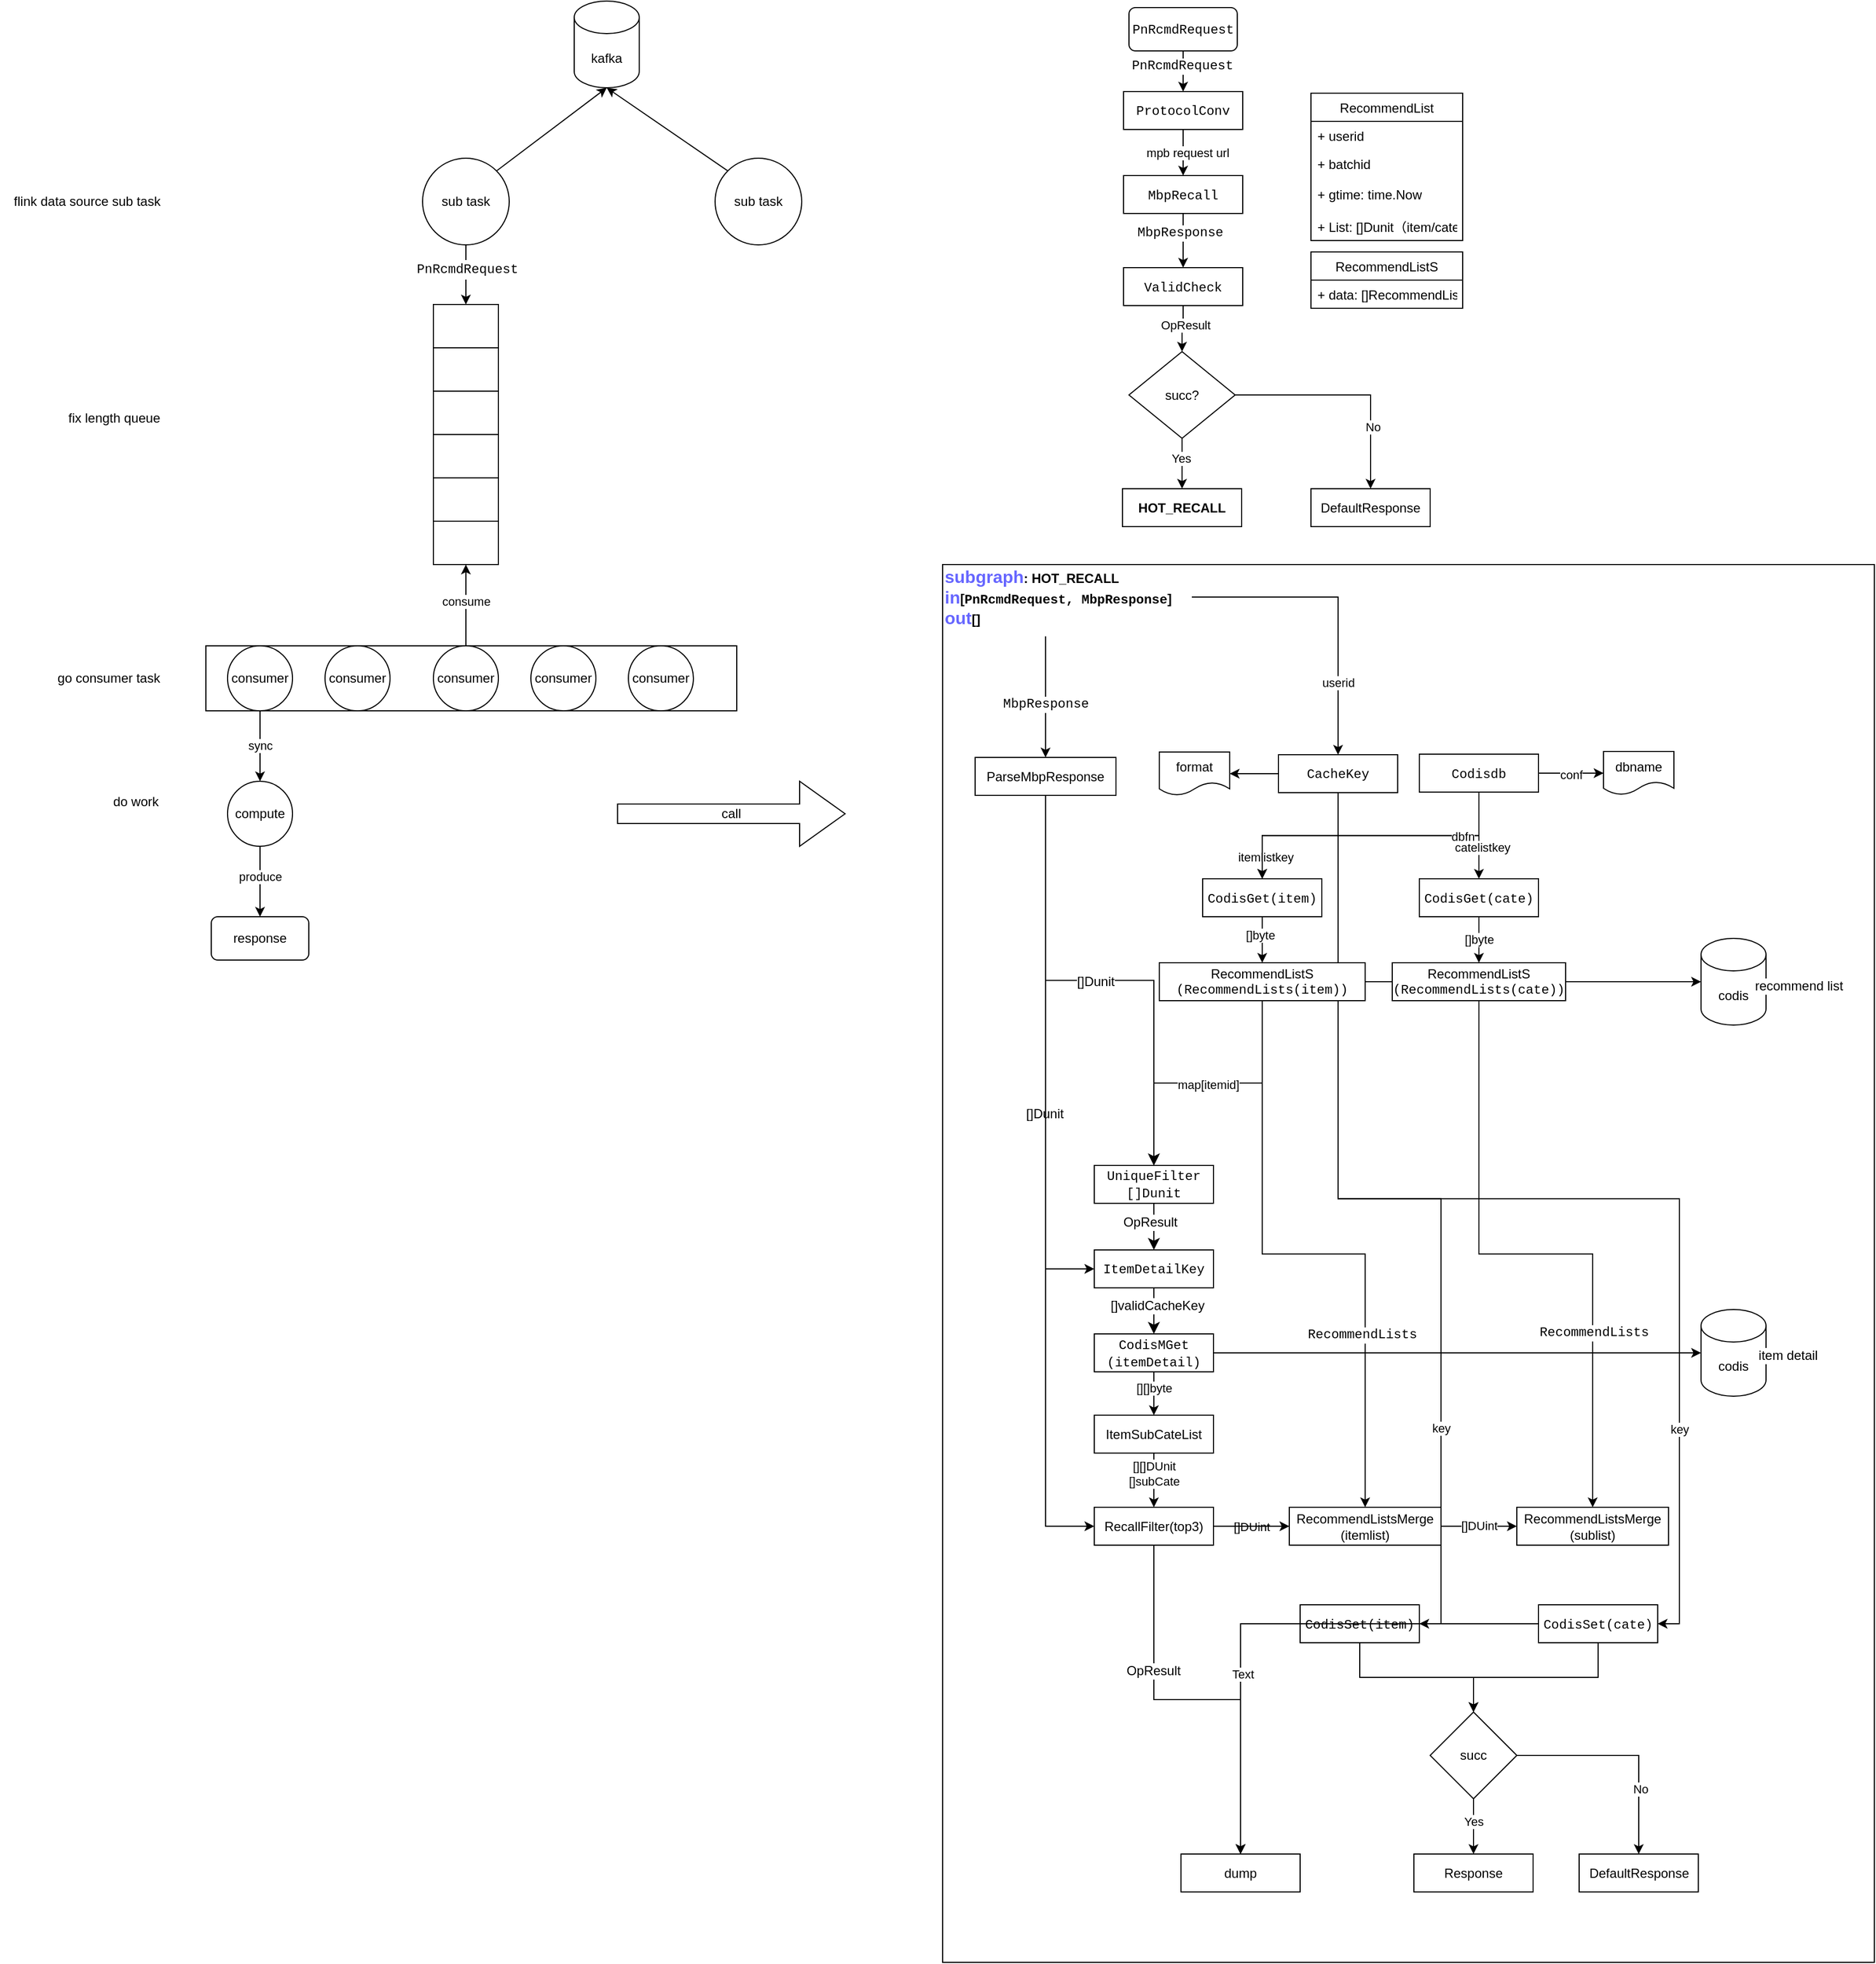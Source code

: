<mxfile version="20.2.7" type="github">
  <diagram id="uMWNtPz83nksv4eATlQm" name="第 1 页">
    <mxGraphModel dx="1234" dy="825" grid="1" gridSize="10" guides="1" tooltips="1" connect="1" arrows="1" fold="1" page="1" pageScale="1" pageWidth="3300" pageHeight="4681" math="0" shadow="0">
      <root>
        <mxCell id="0" />
        <mxCell id="1" parent="0" />
        <mxCell id="FV6NNWEBZr1uqeipVd97-103" value="" style="rounded=0;whiteSpace=wrap;html=1;labelBackgroundColor=#FFFFFF;fontColor=#000000;strokeWidth=1;" parent="1" vertex="1">
          <mxGeometry x="870" y="580" width="860" height="1290" as="geometry" />
        </mxCell>
        <mxCell id="FV6NNWEBZr1uqeipVd97-28" value="" style="rounded=0;whiteSpace=wrap;html=1;labelBackgroundColor=#FFFFFF;fontColor=#000000;" parent="1" vertex="1">
          <mxGeometry x="190" y="655" width="490" height="60" as="geometry" />
        </mxCell>
        <mxCell id="FV6NNWEBZr1uqeipVd97-5" value="flink data source sub task" style="text;html=1;resizable=0;autosize=1;align=center;verticalAlign=middle;points=[];fillColor=none;strokeColor=none;rounded=0;" parent="1" vertex="1">
          <mxGeometry y="230" width="160" height="30" as="geometry" />
        </mxCell>
        <mxCell id="FV6NNWEBZr1uqeipVd97-6" value="kafka" style="shape=cylinder3;whiteSpace=wrap;html=1;boundedLbl=1;backgroundOutline=1;size=15;" parent="1" vertex="1">
          <mxGeometry x="530" y="60" width="60" height="80" as="geometry" />
        </mxCell>
        <mxCell id="FV6NNWEBZr1uqeipVd97-9" style="rounded=0;orthogonalLoop=1;jettySize=auto;html=1;exitX=1;exitY=0;exitDx=0;exitDy=0;entryX=0.5;entryY=1;entryDx=0;entryDy=0;entryPerimeter=0;" parent="1" source="FV6NNWEBZr1uqeipVd97-7" target="FV6NNWEBZr1uqeipVd97-6" edge="1">
          <mxGeometry relative="1" as="geometry" />
        </mxCell>
        <mxCell id="FV6NNWEBZr1uqeipVd97-25" style="edgeStyle=none;rounded=0;orthogonalLoop=1;jettySize=auto;html=1;exitX=0.5;exitY=1;exitDx=0;exitDy=0;" parent="1" source="FV6NNWEBZr1uqeipVd97-7" target="FV6NNWEBZr1uqeipVd97-13" edge="1">
          <mxGeometry relative="1" as="geometry" />
        </mxCell>
        <mxCell id="FV6NNWEBZr1uqeipVd97-26" value="&lt;div style=&quot;font-family: Menlo, Monaco, &amp;quot;Courier New&amp;quot;, monospace; font-size: 12px; line-height: 18px;&quot;&gt;&lt;span style=&quot;background-color: rgb(255, 255, 255);&quot;&gt;PnRcmdRequest&lt;/span&gt;&lt;/div&gt;" style="edgeLabel;html=1;align=center;verticalAlign=middle;resizable=0;points=[];" parent="FV6NNWEBZr1uqeipVd97-25" vertex="1" connectable="0">
          <mxGeometry x="-0.2" y="1" relative="1" as="geometry">
            <mxPoint as="offset" />
          </mxGeometry>
        </mxCell>
        <mxCell id="FV6NNWEBZr1uqeipVd97-7" value="sub task" style="ellipse;whiteSpace=wrap;html=1;aspect=fixed;" parent="1" vertex="1">
          <mxGeometry x="390" y="205" width="80" height="80" as="geometry" />
        </mxCell>
        <mxCell id="FV6NNWEBZr1uqeipVd97-10" style="rounded=0;orthogonalLoop=1;jettySize=auto;html=1;exitX=0;exitY=0;exitDx=0;exitDy=0;" parent="1" source="FV6NNWEBZr1uqeipVd97-8" edge="1">
          <mxGeometry relative="1" as="geometry">
            <mxPoint x="560" y="140" as="targetPoint" />
          </mxGeometry>
        </mxCell>
        <mxCell id="FV6NNWEBZr1uqeipVd97-8" value="sub task" style="ellipse;whiteSpace=wrap;html=1;aspect=fixed;" parent="1" vertex="1">
          <mxGeometry x="660" y="205" width="80" height="80" as="geometry" />
        </mxCell>
        <mxCell id="FV6NNWEBZr1uqeipVd97-12" value="" style="shape=table;startSize=0;container=1;collapsible=0;childLayout=tableLayout;" parent="1" vertex="1">
          <mxGeometry x="400" y="340" width="60" height="240" as="geometry" />
        </mxCell>
        <mxCell id="FV6NNWEBZr1uqeipVd97-13" value="" style="shape=tableRow;horizontal=0;startSize=0;swimlaneHead=0;swimlaneBody=0;top=0;left=0;bottom=0;right=0;collapsible=0;dropTarget=0;fillColor=none;points=[[0,0.5],[1,0.5]];portConstraint=eastwest;" parent="FV6NNWEBZr1uqeipVd97-12" vertex="1">
          <mxGeometry width="60" height="40" as="geometry" />
        </mxCell>
        <mxCell id="FV6NNWEBZr1uqeipVd97-14" value="" style="shape=partialRectangle;html=1;whiteSpace=wrap;connectable=0;overflow=hidden;fillColor=none;top=0;left=0;bottom=0;right=0;pointerEvents=1;" parent="FV6NNWEBZr1uqeipVd97-13" vertex="1">
          <mxGeometry width="60" height="40" as="geometry">
            <mxRectangle width="60" height="40" as="alternateBounds" />
          </mxGeometry>
        </mxCell>
        <mxCell id="FV6NNWEBZr1uqeipVd97-15" value="" style="shape=tableRow;horizontal=0;startSize=0;swimlaneHead=0;swimlaneBody=0;top=0;left=0;bottom=0;right=0;collapsible=0;dropTarget=0;fillColor=none;points=[[0,0.5],[1,0.5]];portConstraint=eastwest;" parent="FV6NNWEBZr1uqeipVd97-12" vertex="1">
          <mxGeometry y="40" width="60" height="40" as="geometry" />
        </mxCell>
        <mxCell id="FV6NNWEBZr1uqeipVd97-16" value="" style="shape=partialRectangle;html=1;whiteSpace=wrap;connectable=0;overflow=hidden;fillColor=none;top=0;left=0;bottom=0;right=0;pointerEvents=1;" parent="FV6NNWEBZr1uqeipVd97-15" vertex="1">
          <mxGeometry width="60" height="40" as="geometry">
            <mxRectangle width="60" height="40" as="alternateBounds" />
          </mxGeometry>
        </mxCell>
        <mxCell id="FV6NNWEBZr1uqeipVd97-17" value="" style="shape=tableRow;horizontal=0;startSize=0;swimlaneHead=0;swimlaneBody=0;top=0;left=0;bottom=0;right=0;collapsible=0;dropTarget=0;fillColor=none;points=[[0,0.5],[1,0.5]];portConstraint=eastwest;" parent="FV6NNWEBZr1uqeipVd97-12" vertex="1">
          <mxGeometry y="80" width="60" height="40" as="geometry" />
        </mxCell>
        <mxCell id="FV6NNWEBZr1uqeipVd97-18" value="" style="shape=partialRectangle;html=1;whiteSpace=wrap;connectable=0;overflow=hidden;fillColor=none;top=0;left=0;bottom=0;right=0;pointerEvents=1;" parent="FV6NNWEBZr1uqeipVd97-17" vertex="1">
          <mxGeometry width="60" height="40" as="geometry">
            <mxRectangle width="60" height="40" as="alternateBounds" />
          </mxGeometry>
        </mxCell>
        <mxCell id="FV6NNWEBZr1uqeipVd97-19" value="" style="shape=tableRow;horizontal=0;startSize=0;swimlaneHead=0;swimlaneBody=0;top=0;left=0;bottom=0;right=0;collapsible=0;dropTarget=0;fillColor=none;points=[[0,0.5],[1,0.5]];portConstraint=eastwest;" parent="FV6NNWEBZr1uqeipVd97-12" vertex="1">
          <mxGeometry y="120" width="60" height="40" as="geometry" />
        </mxCell>
        <mxCell id="FV6NNWEBZr1uqeipVd97-20" value="" style="shape=partialRectangle;html=1;whiteSpace=wrap;connectable=0;overflow=hidden;fillColor=none;top=0;left=0;bottom=0;right=0;pointerEvents=1;" parent="FV6NNWEBZr1uqeipVd97-19" vertex="1">
          <mxGeometry width="60" height="40" as="geometry">
            <mxRectangle width="60" height="40" as="alternateBounds" />
          </mxGeometry>
        </mxCell>
        <mxCell id="FV6NNWEBZr1uqeipVd97-21" value="" style="shape=tableRow;horizontal=0;startSize=0;swimlaneHead=0;swimlaneBody=0;top=0;left=0;bottom=0;right=0;collapsible=0;dropTarget=0;fillColor=none;points=[[0,0.5],[1,0.5]];portConstraint=eastwest;" parent="FV6NNWEBZr1uqeipVd97-12" vertex="1">
          <mxGeometry y="160" width="60" height="40" as="geometry" />
        </mxCell>
        <mxCell id="FV6NNWEBZr1uqeipVd97-22" value="" style="shape=partialRectangle;html=1;whiteSpace=wrap;connectable=0;overflow=hidden;fillColor=none;top=0;left=0;bottom=0;right=0;pointerEvents=1;" parent="FV6NNWEBZr1uqeipVd97-21" vertex="1">
          <mxGeometry width="60" height="40" as="geometry">
            <mxRectangle width="60" height="40" as="alternateBounds" />
          </mxGeometry>
        </mxCell>
        <mxCell id="FV6NNWEBZr1uqeipVd97-23" value="" style="shape=tableRow;horizontal=0;startSize=0;swimlaneHead=0;swimlaneBody=0;top=0;left=0;bottom=0;right=0;collapsible=0;dropTarget=0;fillColor=none;points=[[0,0.5],[1,0.5]];portConstraint=eastwest;" parent="FV6NNWEBZr1uqeipVd97-12" vertex="1">
          <mxGeometry y="200" width="60" height="40" as="geometry" />
        </mxCell>
        <mxCell id="FV6NNWEBZr1uqeipVd97-24" value="" style="shape=partialRectangle;html=1;whiteSpace=wrap;connectable=0;overflow=hidden;fillColor=none;top=0;left=0;bottom=0;right=0;pointerEvents=1;" parent="FV6NNWEBZr1uqeipVd97-23" vertex="1">
          <mxGeometry width="60" height="40" as="geometry">
            <mxRectangle width="60" height="40" as="alternateBounds" />
          </mxGeometry>
        </mxCell>
        <mxCell id="FV6NNWEBZr1uqeipVd97-27" value="fix length queue" style="text;html=1;resizable=0;autosize=1;align=center;verticalAlign=middle;points=[];fillColor=none;strokeColor=none;rounded=0;labelBackgroundColor=#FFFFFF;fontColor=#000000;" parent="1" vertex="1">
          <mxGeometry x="50" y="430" width="110" height="30" as="geometry" />
        </mxCell>
        <mxCell id="FV6NNWEBZr1uqeipVd97-43" style="edgeStyle=none;rounded=0;orthogonalLoop=1;jettySize=auto;html=1;exitX=0.5;exitY=1;exitDx=0;exitDy=0;fontColor=#000000;" parent="1" source="FV6NNWEBZr1uqeipVd97-29" target="FV6NNWEBZr1uqeipVd97-38" edge="1">
          <mxGeometry relative="1" as="geometry" />
        </mxCell>
        <mxCell id="HfTudMPBlxc7HikUSnBv-1" value="sync" style="edgeLabel;html=1;align=center;verticalAlign=middle;resizable=0;points=[];" vertex="1" connectable="0" parent="FV6NNWEBZr1uqeipVd97-43">
          <mxGeometry x="-0.015" relative="1" as="geometry">
            <mxPoint as="offset" />
          </mxGeometry>
        </mxCell>
        <mxCell id="FV6NNWEBZr1uqeipVd97-29" value="consumer" style="ellipse;whiteSpace=wrap;html=1;aspect=fixed;labelBackgroundColor=#FFFFFF;fontColor=#000000;" parent="1" vertex="1">
          <mxGeometry x="210" y="655" width="60" height="60" as="geometry" />
        </mxCell>
        <mxCell id="FV6NNWEBZr1uqeipVd97-30" value="consumer" style="ellipse;whiteSpace=wrap;html=1;aspect=fixed;labelBackgroundColor=#FFFFFF;fontColor=#000000;" parent="1" vertex="1">
          <mxGeometry x="300" y="655" width="60" height="60" as="geometry" />
        </mxCell>
        <mxCell id="FV6NNWEBZr1uqeipVd97-34" style="edgeStyle=none;rounded=0;orthogonalLoop=1;jettySize=auto;html=1;exitX=0.5;exitY=0;exitDx=0;exitDy=0;fontColor=#000000;" parent="1" source="FV6NNWEBZr1uqeipVd97-31" target="FV6NNWEBZr1uqeipVd97-23" edge="1">
          <mxGeometry relative="1" as="geometry" />
        </mxCell>
        <mxCell id="FV6NNWEBZr1uqeipVd97-35" value="consume" style="edgeLabel;html=1;align=center;verticalAlign=middle;resizable=0;points=[];fontColor=#000000;" parent="FV6NNWEBZr1uqeipVd97-34" vertex="1" connectable="0">
          <mxGeometry x="0.093" relative="1" as="geometry">
            <mxPoint as="offset" />
          </mxGeometry>
        </mxCell>
        <mxCell id="FV6NNWEBZr1uqeipVd97-31" value="consumer" style="ellipse;whiteSpace=wrap;html=1;aspect=fixed;labelBackgroundColor=#FFFFFF;fontColor=#000000;" parent="1" vertex="1">
          <mxGeometry x="400" y="655" width="60" height="60" as="geometry" />
        </mxCell>
        <mxCell id="FV6NNWEBZr1uqeipVd97-32" value="consumer" style="ellipse;whiteSpace=wrap;html=1;aspect=fixed;labelBackgroundColor=#FFFFFF;fontColor=#000000;" parent="1" vertex="1">
          <mxGeometry x="490" y="655" width="60" height="60" as="geometry" />
        </mxCell>
        <mxCell id="FV6NNWEBZr1uqeipVd97-33" value="consumer" style="ellipse;whiteSpace=wrap;html=1;aspect=fixed;labelBackgroundColor=#FFFFFF;fontColor=#000000;" parent="1" vertex="1">
          <mxGeometry x="580" y="655" width="60" height="60" as="geometry" />
        </mxCell>
        <mxCell id="FV6NNWEBZr1uqeipVd97-36" value="go consumer task" style="text;html=1;resizable=0;autosize=1;align=center;verticalAlign=middle;points=[];fillColor=none;strokeColor=none;rounded=0;labelBackgroundColor=#FFFFFF;fontColor=#000000;" parent="1" vertex="1">
          <mxGeometry x="40" y="670" width="120" height="30" as="geometry" />
        </mxCell>
        <mxCell id="HfTudMPBlxc7HikUSnBv-65" style="edgeStyle=orthogonalEdgeStyle;rounded=0;orthogonalLoop=1;jettySize=auto;html=1;exitX=0.5;exitY=1;exitDx=0;exitDy=0;entryX=0.5;entryY=0;entryDx=0;entryDy=0;" edge="1" parent="1" source="FV6NNWEBZr1uqeipVd97-38" target="HfTudMPBlxc7HikUSnBv-64">
          <mxGeometry relative="1" as="geometry" />
        </mxCell>
        <mxCell id="HfTudMPBlxc7HikUSnBv-66" value="produce" style="edgeLabel;html=1;align=center;verticalAlign=middle;resizable=0;points=[];" vertex="1" connectable="0" parent="HfTudMPBlxc7HikUSnBv-65">
          <mxGeometry x="-0.154" relative="1" as="geometry">
            <mxPoint as="offset" />
          </mxGeometry>
        </mxCell>
        <mxCell id="FV6NNWEBZr1uqeipVd97-38" value="compute" style="ellipse;whiteSpace=wrap;html=1;aspect=fixed;labelBackgroundColor=#FFFFFF;fontColor=#000000;" parent="1" vertex="1">
          <mxGeometry x="210" y="780" width="60" height="60" as="geometry" />
        </mxCell>
        <mxCell id="FV6NNWEBZr1uqeipVd97-47" value="do work" style="text;html=1;resizable=0;autosize=1;align=center;verticalAlign=middle;points=[];fillColor=none;strokeColor=none;rounded=0;labelBackgroundColor=#FFFFFF;fontColor=#000000;" parent="1" vertex="1">
          <mxGeometry x="90" y="784" width="70" height="30" as="geometry" />
        </mxCell>
        <mxCell id="FV6NNWEBZr1uqeipVd97-90" style="edgeStyle=orthogonalEdgeStyle;rounded=0;orthogonalLoop=1;jettySize=auto;html=1;exitX=0.5;exitY=1;exitDx=0;exitDy=0;entryX=0.5;entryY=0;entryDx=0;entryDy=0;fontColor=#000000;" parent="1" source="FV6NNWEBZr1uqeipVd97-48" target="FV6NNWEBZr1uqeipVd97-50" edge="1">
          <mxGeometry relative="1" as="geometry" />
        </mxCell>
        <mxCell id="FV6NNWEBZr1uqeipVd97-91" value="&lt;span style=&quot;font-family: Menlo, Monaco, &amp;quot;Courier New&amp;quot;, monospace; font-size: 12px;&quot;&gt;PnRcmdRequest&lt;/span&gt;" style="edgeLabel;html=1;align=center;verticalAlign=middle;resizable=0;points=[];fontColor=#000000;" parent="FV6NNWEBZr1uqeipVd97-90" vertex="1" connectable="0">
          <mxGeometry x="-0.253" y="-1" relative="1" as="geometry">
            <mxPoint as="offset" />
          </mxGeometry>
        </mxCell>
        <mxCell id="FV6NNWEBZr1uqeipVd97-48" value="&lt;span style=&quot;font-family: Menlo, Monaco, &amp;quot;Courier New&amp;quot;, monospace;&quot;&gt;PnRcmdRequest&lt;/span&gt;" style="rounded=1;whiteSpace=wrap;html=1;labelBackgroundColor=#FFFFFF;fontColor=#000000;" parent="1" vertex="1">
          <mxGeometry x="1042" y="66" width="100" height="40" as="geometry" />
        </mxCell>
        <mxCell id="FV6NNWEBZr1uqeipVd97-92" style="edgeStyle=orthogonalEdgeStyle;rounded=0;orthogonalLoop=1;jettySize=auto;html=1;exitX=0.5;exitY=1;exitDx=0;exitDy=0;entryX=0.5;entryY=0;entryDx=0;entryDy=0;fontColor=#000000;" parent="1" source="FV6NNWEBZr1uqeipVd97-50" target="FV6NNWEBZr1uqeipVd97-51" edge="1">
          <mxGeometry relative="1" as="geometry" />
        </mxCell>
        <mxCell id="FV6NNWEBZr1uqeipVd97-93" value="mpb request url" style="edgeLabel;html=1;align=center;verticalAlign=middle;resizable=0;points=[];fontColor=#000000;" parent="FV6NNWEBZr1uqeipVd97-92" vertex="1" connectable="0">
          <mxGeometry x="-0.035" y="4" relative="1" as="geometry">
            <mxPoint y="1" as="offset" />
          </mxGeometry>
        </mxCell>
        <mxCell id="FV6NNWEBZr1uqeipVd97-50" value="&lt;div&gt;&lt;font face=&quot;Menlo, Monaco, Courier New, monospace&quot;&gt;ProtocolConv&lt;/font&gt;&lt;/div&gt;" style="rounded=0;whiteSpace=wrap;html=1;labelBackgroundColor=#FFFFFF;fontColor=#000000;" parent="1" vertex="1">
          <mxGeometry x="1037" y="143.5" width="110" height="35" as="geometry" />
        </mxCell>
        <mxCell id="FV6NNWEBZr1uqeipVd97-94" style="edgeStyle=orthogonalEdgeStyle;rounded=0;orthogonalLoop=1;jettySize=auto;html=1;exitX=0.5;exitY=1;exitDx=0;exitDy=0;fontColor=#000000;entryX=0.5;entryY=0;entryDx=0;entryDy=0;" parent="1" source="FV6NNWEBZr1uqeipVd97-51" target="FV6NNWEBZr1uqeipVd97-98" edge="1">
          <mxGeometry relative="1" as="geometry">
            <mxPoint x="1092" y="296" as="targetPoint" />
          </mxGeometry>
        </mxCell>
        <mxCell id="FV6NNWEBZr1uqeipVd97-95" value="&lt;span style=&quot;font-family: Menlo, Monaco, &amp;quot;Courier New&amp;quot;, monospace; font-size: 12px;&quot;&gt;MbpResponse&lt;/span&gt;" style="edgeLabel;html=1;align=center;verticalAlign=middle;resizable=0;points=[];fontColor=#000000;" parent="FV6NNWEBZr1uqeipVd97-94" vertex="1" connectable="0">
          <mxGeometry x="-0.3" y="-3" relative="1" as="geometry">
            <mxPoint as="offset" />
          </mxGeometry>
        </mxCell>
        <mxCell id="FV6NNWEBZr1uqeipVd97-51" value="&lt;font face=&quot;Menlo, Monaco, Courier New, monospace&quot;&gt;MbpRecall&lt;/font&gt;" style="rounded=0;whiteSpace=wrap;html=1;labelBackgroundColor=#FFFFFF;fontColor=#000000;" parent="1" vertex="1">
          <mxGeometry x="1037" y="221" width="110" height="35" as="geometry" />
        </mxCell>
        <mxCell id="FV6NNWEBZr1uqeipVd97-53" value="codis" style="shape=cylinder3;whiteSpace=wrap;html=1;boundedLbl=1;backgroundOutline=1;size=15;" parent="1" vertex="1">
          <mxGeometry x="1570" y="925" width="60" height="80" as="geometry" />
        </mxCell>
        <mxCell id="FV6NNWEBZr1uqeipVd97-130" style="edgeStyle=orthogonalEdgeStyle;rounded=0;orthogonalLoop=1;jettySize=auto;html=1;exitX=0.5;exitY=1;exitDx=0;exitDy=0;fontColor=#000000;endArrow=classic;endFill=1;" parent="1" source="FV6NNWEBZr1uqeipVd97-54" target="FV6NNWEBZr1uqeipVd97-126" edge="1">
          <mxGeometry relative="1" as="geometry" />
        </mxCell>
        <mxCell id="FV6NNWEBZr1uqeipVd97-131" value="[]byte" style="edgeLabel;html=1;align=center;verticalAlign=middle;resizable=0;points=[];fontColor=#000000;" parent="FV6NNWEBZr1uqeipVd97-130" vertex="1" connectable="0">
          <mxGeometry x="-0.035" relative="1" as="geometry">
            <mxPoint as="offset" />
          </mxGeometry>
        </mxCell>
        <mxCell id="FV6NNWEBZr1uqeipVd97-54" value="&lt;span style=&quot;font-family: Menlo, Monaco, &amp;quot;Courier New&amp;quot;, monospace;&quot;&gt;CodisGet(cate)&lt;/span&gt;" style="rounded=0;whiteSpace=wrap;html=1;labelBackgroundColor=#FFFFFF;fontColor=#000000;" parent="1" vertex="1">
          <mxGeometry x="1310" y="870" width="110" height="35" as="geometry" />
        </mxCell>
        <mxCell id="FV6NNWEBZr1uqeipVd97-118" style="edgeStyle=orthogonalEdgeStyle;rounded=0;orthogonalLoop=1;jettySize=auto;html=1;exitX=0;exitY=0.5;exitDx=0;exitDy=0;entryX=1;entryY=0.5;entryDx=0;entryDy=0;fontColor=#000000;" parent="1" source="FV6NNWEBZr1uqeipVd97-56" target="FV6NNWEBZr1uqeipVd97-114" edge="1">
          <mxGeometry relative="1" as="geometry" />
        </mxCell>
        <mxCell id="FV6NNWEBZr1uqeipVd97-119" style="edgeStyle=orthogonalEdgeStyle;rounded=0;orthogonalLoop=1;jettySize=auto;html=1;exitX=0.5;exitY=1;exitDx=0;exitDy=0;entryX=0.5;entryY=0;entryDx=0;entryDy=0;fontColor=#000000;endArrow=classic;endFill=1;" parent="1" source="FV6NNWEBZr1uqeipVd97-56" target="FV6NNWEBZr1uqeipVd97-111" edge="1">
          <mxGeometry relative="1" as="geometry" />
        </mxCell>
        <mxCell id="FV6NNWEBZr1uqeipVd97-121" value="itemlistkey" style="edgeLabel;html=1;align=center;verticalAlign=middle;resizable=0;points=[];fontColor=#000000;" parent="FV6NNWEBZr1uqeipVd97-119" vertex="1" connectable="0">
          <mxGeometry x="-0.739" relative="1" as="geometry">
            <mxPoint x="-67" y="40" as="offset" />
          </mxGeometry>
        </mxCell>
        <mxCell id="FV6NNWEBZr1uqeipVd97-123" style="edgeStyle=orthogonalEdgeStyle;rounded=0;orthogonalLoop=1;jettySize=auto;html=1;exitX=0.5;exitY=1;exitDx=0;exitDy=0;entryX=0.5;entryY=0;entryDx=0;entryDy=0;fontColor=#000000;endArrow=classic;endFill=1;" parent="1" source="FV6NNWEBZr1uqeipVd97-56" target="FV6NNWEBZr1uqeipVd97-54" edge="1">
          <mxGeometry relative="1" as="geometry" />
        </mxCell>
        <mxCell id="FV6NNWEBZr1uqeipVd97-124" value="catelistkey" style="edgeLabel;html=1;align=center;verticalAlign=middle;resizable=0;points=[];fontColor=#000000;" parent="FV6NNWEBZr1uqeipVd97-123" vertex="1" connectable="0">
          <mxGeometry x="0.692" y="3" relative="1" as="geometry">
            <mxPoint y="3" as="offset" />
          </mxGeometry>
        </mxCell>
        <mxCell id="FV6NNWEBZr1uqeipVd97-140" style="edgeStyle=orthogonalEdgeStyle;rounded=0;orthogonalLoop=1;jettySize=auto;html=1;exitX=0.5;exitY=0;exitDx=0;exitDy=0;entryX=1;entryY=0.5;entryDx=0;entryDy=0;entryPerimeter=0;fontColor=#6666FF;startArrow=classic;startFill=1;endArrow=none;endFill=0;endSize=8;" parent="1" source="FV6NNWEBZr1uqeipVd97-56" target="FV6NNWEBZr1uqeipVd97-105" edge="1">
          <mxGeometry relative="1" as="geometry" />
        </mxCell>
        <mxCell id="FV6NNWEBZr1uqeipVd97-141" value="&lt;font color=&quot;#000000&quot;&gt;userid&lt;/font&gt;" style="edgeLabel;html=1;align=center;verticalAlign=middle;resizable=0;points=[];fontColor=#6666FF;" parent="FV6NNWEBZr1uqeipVd97-140" vertex="1" connectable="0">
          <mxGeometry x="-0.519" relative="1" as="geometry">
            <mxPoint y="1" as="offset" />
          </mxGeometry>
        </mxCell>
        <mxCell id="HfTudMPBlxc7HikUSnBv-30" style="edgeStyle=orthogonalEdgeStyle;rounded=0;orthogonalLoop=1;jettySize=auto;html=1;exitX=0.5;exitY=1;exitDx=0;exitDy=0;entryX=1;entryY=0.5;entryDx=0;entryDy=0;" edge="1" parent="1" source="FV6NNWEBZr1uqeipVd97-56" target="HfTudMPBlxc7HikUSnBv-28">
          <mxGeometry relative="1" as="geometry" />
        </mxCell>
        <mxCell id="HfTudMPBlxc7HikUSnBv-34" value="key" style="edgeLabel;html=1;align=center;verticalAlign=middle;resizable=0;points=[];" vertex="1" connectable="0" parent="HfTudMPBlxc7HikUSnBv-30">
          <mxGeometry x="0.544" relative="1" as="geometry">
            <mxPoint as="offset" />
          </mxGeometry>
        </mxCell>
        <mxCell id="HfTudMPBlxc7HikUSnBv-33" style="edgeStyle=orthogonalEdgeStyle;rounded=0;orthogonalLoop=1;jettySize=auto;html=1;exitX=0.5;exitY=1;exitDx=0;exitDy=0;entryX=1;entryY=0.5;entryDx=0;entryDy=0;" edge="1" parent="1" source="FV6NNWEBZr1uqeipVd97-56" target="HfTudMPBlxc7HikUSnBv-29">
          <mxGeometry relative="1" as="geometry" />
        </mxCell>
        <mxCell id="HfTudMPBlxc7HikUSnBv-35" value="key" style="edgeLabel;html=1;align=center;verticalAlign=middle;resizable=0;points=[];" vertex="1" connectable="0" parent="HfTudMPBlxc7HikUSnBv-33">
          <mxGeometry x="0.635" relative="1" as="geometry">
            <mxPoint y="1" as="offset" />
          </mxGeometry>
        </mxCell>
        <mxCell id="FV6NNWEBZr1uqeipVd97-56" value="&lt;span style=&quot;font-family: Menlo, Monaco, &amp;quot;Courier New&amp;quot;, monospace;&quot;&gt;CacheKey&lt;/span&gt;" style="rounded=0;whiteSpace=wrap;html=1;labelBackgroundColor=#FFFFFF;fontColor=#000000;" parent="1" vertex="1">
          <mxGeometry x="1180" y="755.5" width="110" height="35" as="geometry" />
        </mxCell>
        <mxCell id="FV6NNWEBZr1uqeipVd97-59" value="RecommendList" style="swimlane;fontStyle=0;childLayout=stackLayout;horizontal=1;startSize=26;fillColor=none;horizontalStack=0;resizeParent=1;resizeParentMax=0;resizeLast=0;collapsible=1;marginBottom=0;labelBackgroundColor=#FFFFFF;fontColor=#000000;" parent="1" vertex="1">
          <mxGeometry x="1210" y="145" width="140" height="136" as="geometry" />
        </mxCell>
        <mxCell id="FV6NNWEBZr1uqeipVd97-60" value="+ userid" style="text;strokeColor=none;fillColor=none;align=left;verticalAlign=top;spacingLeft=4;spacingRight=4;overflow=hidden;rotatable=0;points=[[0,0.5],[1,0.5]];portConstraint=eastwest;labelBackgroundColor=#FFFFFF;fontColor=#000000;" parent="FV6NNWEBZr1uqeipVd97-59" vertex="1">
          <mxGeometry y="26" width="140" height="26" as="geometry" />
        </mxCell>
        <mxCell id="FV6NNWEBZr1uqeipVd97-61" value="+ batchid" style="text;strokeColor=none;fillColor=none;align=left;verticalAlign=top;spacingLeft=4;spacingRight=4;overflow=hidden;rotatable=0;points=[[0,0.5],[1,0.5]];portConstraint=eastwest;labelBackgroundColor=#FFFFFF;fontColor=#000000;" parent="FV6NNWEBZr1uqeipVd97-59" vertex="1">
          <mxGeometry y="52" width="140" height="28" as="geometry" />
        </mxCell>
        <mxCell id="FV6NNWEBZr1uqeipVd97-62" value="+ gtime: time.Now" style="text;strokeColor=none;fillColor=none;align=left;verticalAlign=top;spacingLeft=4;spacingRight=4;overflow=hidden;rotatable=0;points=[[0,0.5],[1,0.5]];portConstraint=eastwest;labelBackgroundColor=#FFFFFF;fontColor=#000000;" parent="FV6NNWEBZr1uqeipVd97-59" vertex="1">
          <mxGeometry y="80" width="140" height="30" as="geometry" />
        </mxCell>
        <mxCell id="FV6NNWEBZr1uqeipVd97-63" value="+ List: []Dunit（item/cate）" style="text;strokeColor=none;fillColor=none;align=left;verticalAlign=top;spacingLeft=4;spacingRight=4;overflow=hidden;rotatable=0;points=[[0,0.5],[1,0.5]];portConstraint=eastwest;labelBackgroundColor=#FFFFFF;fontColor=#000000;" parent="FV6NNWEBZr1uqeipVd97-59" vertex="1">
          <mxGeometry y="110" width="140" height="26" as="geometry" />
        </mxCell>
        <mxCell id="FV6NNWEBZr1uqeipVd97-64" value="RecommendListS" style="swimlane;fontStyle=0;childLayout=stackLayout;horizontal=1;startSize=26;fillColor=none;horizontalStack=0;resizeParent=1;resizeParentMax=0;resizeLast=0;collapsible=1;marginBottom=0;labelBackgroundColor=#FFFFFF;fontColor=#000000;" parent="1" vertex="1">
          <mxGeometry x="1210" y="291.5" width="140" height="52" as="geometry" />
        </mxCell>
        <mxCell id="FV6NNWEBZr1uqeipVd97-65" value="+ data: []RecommendList" style="text;strokeColor=none;fillColor=none;align=left;verticalAlign=top;spacingLeft=4;spacingRight=4;overflow=hidden;rotatable=0;points=[[0,0.5],[1,0.5]];portConstraint=eastwest;labelBackgroundColor=#FFFFFF;fontColor=#000000;" parent="FV6NNWEBZr1uqeipVd97-64" vertex="1">
          <mxGeometry y="26" width="140" height="26" as="geometry" />
        </mxCell>
        <mxCell id="FV6NNWEBZr1uqeipVd97-148" style="edgeStyle=orthogonalEdgeStyle;rounded=0;orthogonalLoop=1;jettySize=auto;html=1;exitX=0.5;exitY=1;exitDx=0;exitDy=0;entryX=0.5;entryY=0;entryDx=0;entryDy=0;fontSize=12;fontColor=#000000;startArrow=none;startFill=0;endArrow=classic;endFill=1;endSize=8;" parent="1" source="FV6NNWEBZr1uqeipVd97-73" target="FV6NNWEBZr1uqeipVd97-147" edge="1">
          <mxGeometry relative="1" as="geometry" />
        </mxCell>
        <mxCell id="FV6NNWEBZr1uqeipVd97-149" value="OpResult&amp;nbsp;" style="edgeLabel;html=1;align=center;verticalAlign=middle;resizable=0;points=[];fontSize=12;fontColor=#000000;" parent="FV6NNWEBZr1uqeipVd97-148" vertex="1" connectable="0">
          <mxGeometry x="-0.233" y="-2" relative="1" as="geometry">
            <mxPoint y="1" as="offset" />
          </mxGeometry>
        </mxCell>
        <mxCell id="FV6NNWEBZr1uqeipVd97-73" value="&lt;font face=&quot;Menlo, Monaco, Courier New, monospace&quot;&gt;UniqueFilter&lt;br&gt;[]Dunit&lt;br&gt;&lt;/font&gt;" style="rounded=0;whiteSpace=wrap;html=1;labelBackgroundColor=#FFFFFF;fontColor=#000000;" parent="1" vertex="1">
          <mxGeometry x="1010" y="1134.5" width="110" height="35" as="geometry" />
        </mxCell>
        <mxCell id="FV6NNWEBZr1uqeipVd97-138" style="edgeStyle=orthogonalEdgeStyle;rounded=0;orthogonalLoop=1;jettySize=auto;html=1;exitX=0.5;exitY=0;exitDx=0;exitDy=0;entryX=0.413;entryY=1.017;entryDx=0;entryDy=0;entryPerimeter=0;fontColor=#000000;startArrow=classic;startFill=1;endArrow=none;endFill=0;endSize=8;" parent="1" source="FV6NNWEBZr1uqeipVd97-74" target="FV6NNWEBZr1uqeipVd97-105" edge="1">
          <mxGeometry relative="1" as="geometry" />
        </mxCell>
        <mxCell id="FV6NNWEBZr1uqeipVd97-139" value="&lt;span style=&quot;font-family: Menlo, Monaco, &amp;quot;Courier New&amp;quot;, monospace; font-size: 12px;&quot;&gt;MbpResponse&lt;/span&gt;" style="edgeLabel;html=1;align=center;verticalAlign=middle;resizable=0;points=[];fontColor=#000000;" parent="FV6NNWEBZr1uqeipVd97-138" vertex="1" connectable="0">
          <mxGeometry x="-0.111" relative="1" as="geometry">
            <mxPoint as="offset" />
          </mxGeometry>
        </mxCell>
        <mxCell id="FV6NNWEBZr1uqeipVd97-142" style="edgeStyle=orthogonalEdgeStyle;rounded=0;orthogonalLoop=1;jettySize=auto;html=1;exitX=0.5;exitY=1;exitDx=0;exitDy=0;entryX=0.5;entryY=0;entryDx=0;entryDy=0;fontSize=16;fontColor=#000000;startArrow=none;startFill=0;endArrow=classic;endFill=1;endSize=8;" parent="1" source="FV6NNWEBZr1uqeipVd97-74" target="FV6NNWEBZr1uqeipVd97-73" edge="1">
          <mxGeometry relative="1" as="geometry" />
        </mxCell>
        <mxCell id="FV6NNWEBZr1uqeipVd97-143" value="&lt;font style=&quot;font-size: 12px;&quot;&gt;[]Dunit&lt;/font&gt;" style="edgeLabel;html=1;align=center;verticalAlign=middle;resizable=0;points=[];fontSize=16;fontColor=#000000;" parent="FV6NNWEBZr1uqeipVd97-142" vertex="1" connectable="0">
          <mxGeometry x="-0.019" y="-4" relative="1" as="geometry">
            <mxPoint y="-5" as="offset" />
          </mxGeometry>
        </mxCell>
        <mxCell id="HfTudMPBlxc7HikUSnBv-11" style="edgeStyle=orthogonalEdgeStyle;rounded=0;orthogonalLoop=1;jettySize=auto;html=1;exitX=0.5;exitY=1;exitDx=0;exitDy=0;entryX=0;entryY=0.5;entryDx=0;entryDy=0;" edge="1" parent="1" source="FV6NNWEBZr1uqeipVd97-74" target="FV6NNWEBZr1uqeipVd97-147">
          <mxGeometry relative="1" as="geometry" />
        </mxCell>
        <mxCell id="HfTudMPBlxc7HikUSnBv-12" value="&lt;span style=&quot;font-size: 12px;&quot;&gt;[]Dunit&lt;/span&gt;" style="edgeLabel;html=1;align=center;verticalAlign=middle;resizable=0;points=[];" vertex="1" connectable="0" parent="HfTudMPBlxc7HikUSnBv-11">
          <mxGeometry x="0.22" y="-1" relative="1" as="geometry">
            <mxPoint as="offset" />
          </mxGeometry>
        </mxCell>
        <mxCell id="HfTudMPBlxc7HikUSnBv-54" style="edgeStyle=orthogonalEdgeStyle;rounded=0;orthogonalLoop=1;jettySize=auto;html=1;exitX=0.5;exitY=1;exitDx=0;exitDy=0;entryX=0;entryY=0.5;entryDx=0;entryDy=0;" edge="1" parent="1" source="FV6NNWEBZr1uqeipVd97-74" target="HfTudMPBlxc7HikUSnBv-6">
          <mxGeometry relative="1" as="geometry" />
        </mxCell>
        <mxCell id="FV6NNWEBZr1uqeipVd97-74" value="ParseMbpResponse" style="rounded=0;whiteSpace=wrap;html=1;labelBackgroundColor=#FFFFFF;fontColor=#000000;" parent="1" vertex="1">
          <mxGeometry x="900" y="758" width="130" height="35" as="geometry" />
        </mxCell>
        <mxCell id="FV6NNWEBZr1uqeipVd97-78" value="codis" style="shape=cylinder3;whiteSpace=wrap;html=1;boundedLbl=1;backgroundOutline=1;size=15;" parent="1" vertex="1">
          <mxGeometry x="1570" y="1267.5" width="60" height="80" as="geometry" />
        </mxCell>
        <mxCell id="FV6NNWEBZr1uqeipVd97-79" value="recommend list" style="text;html=1;resizable=0;autosize=1;align=center;verticalAlign=middle;points=[];fillColor=none;strokeColor=none;rounded=0;labelBackgroundColor=#FFFFFF;fontColor=#000000;" parent="1" vertex="1">
          <mxGeometry x="1610" y="954" width="100" height="30" as="geometry" />
        </mxCell>
        <mxCell id="FV6NNWEBZr1uqeipVd97-81" value="item detail" style="text;html=1;resizable=0;autosize=1;align=center;verticalAlign=middle;points=[];fillColor=none;strokeColor=none;rounded=0;labelBackgroundColor=#FFFFFF;fontColor=#000000;" parent="1" vertex="1">
          <mxGeometry x="1610" y="1295" width="80" height="30" as="geometry" />
        </mxCell>
        <mxCell id="FV6NNWEBZr1uqeipVd97-100" style="edgeStyle=orthogonalEdgeStyle;rounded=0;orthogonalLoop=1;jettySize=auto;html=1;exitX=0.5;exitY=1;exitDx=0;exitDy=0;entryX=0.5;entryY=0;entryDx=0;entryDy=0;entryPerimeter=0;fontColor=#000000;" parent="1" source="FV6NNWEBZr1uqeipVd97-98" target="FV6NNWEBZr1uqeipVd97-99" edge="1">
          <mxGeometry relative="1" as="geometry" />
        </mxCell>
        <mxCell id="FV6NNWEBZr1uqeipVd97-101" value="OpResult" style="edgeLabel;html=1;align=center;verticalAlign=middle;resizable=0;points=[];fontColor=#000000;" parent="FV6NNWEBZr1uqeipVd97-100" vertex="1" connectable="0">
          <mxGeometry x="-0.229" y="2" relative="1" as="geometry">
            <mxPoint y="1" as="offset" />
          </mxGeometry>
        </mxCell>
        <mxCell id="FV6NNWEBZr1uqeipVd97-98" value="&lt;font face=&quot;Menlo, Monaco, Courier New, monospace&quot;&gt;ValidCheck&lt;/font&gt;" style="rounded=0;whiteSpace=wrap;html=1;labelBackgroundColor=#FFFFFF;fontColor=#000000;" parent="1" vertex="1">
          <mxGeometry x="1037" y="306" width="110" height="35" as="geometry" />
        </mxCell>
        <mxCell id="HfTudMPBlxc7HikUSnBv-58" style="edgeStyle=orthogonalEdgeStyle;rounded=0;orthogonalLoop=1;jettySize=auto;html=1;exitX=0.5;exitY=1;exitDx=0;exitDy=0;exitPerimeter=0;" edge="1" parent="1" source="FV6NNWEBZr1uqeipVd97-99" target="HfTudMPBlxc7HikUSnBv-57">
          <mxGeometry relative="1" as="geometry" />
        </mxCell>
        <mxCell id="HfTudMPBlxc7HikUSnBv-59" value="Yes" style="edgeLabel;html=1;align=center;verticalAlign=middle;resizable=0;points=[];" vertex="1" connectable="0" parent="HfTudMPBlxc7HikUSnBv-58">
          <mxGeometry x="-0.226" y="-4" relative="1" as="geometry">
            <mxPoint x="3" as="offset" />
          </mxGeometry>
        </mxCell>
        <mxCell id="HfTudMPBlxc7HikUSnBv-61" style="edgeStyle=orthogonalEdgeStyle;rounded=0;orthogonalLoop=1;jettySize=auto;html=1;exitX=1;exitY=0.5;exitDx=0;exitDy=0;exitPerimeter=0;entryX=0.5;entryY=0;entryDx=0;entryDy=0;" edge="1" parent="1" source="FV6NNWEBZr1uqeipVd97-99" target="HfTudMPBlxc7HikUSnBv-60">
          <mxGeometry relative="1" as="geometry" />
        </mxCell>
        <mxCell id="HfTudMPBlxc7HikUSnBv-62" value="No" style="edgeLabel;html=1;align=center;verticalAlign=middle;resizable=0;points=[];" vertex="1" connectable="0" parent="HfTudMPBlxc7HikUSnBv-61">
          <mxGeometry x="0.456" y="2" relative="1" as="geometry">
            <mxPoint as="offset" />
          </mxGeometry>
        </mxCell>
        <mxCell id="FV6NNWEBZr1uqeipVd97-99" value="succ?" style="strokeWidth=1;html=1;shape=mxgraph.flowchart.decision;whiteSpace=wrap;labelBackgroundColor=#FFFFFF;fontColor=#000000;" parent="1" vertex="1">
          <mxGeometry x="1042" y="383.5" width="98" height="80" as="geometry" />
        </mxCell>
        <mxCell id="FV6NNWEBZr1uqeipVd97-105" value="&lt;b&gt;&lt;font style=&quot;font-size: 16px;&quot; color=&quot;#6666ff&quot;&gt;subgraph&lt;/font&gt;: HOT_RECALL&lt;br&gt;&lt;font style=&quot;font-size: 16px;&quot; color=&quot;#6666ff&quot;&gt;in&lt;/font&gt;[&lt;span style=&quot;font-family: Menlo, Monaco, &amp;quot;Courier New&amp;quot;, monospace; text-align: center;&quot;&gt;PnRcmdRequest,&amp;nbsp;&lt;/span&gt;&lt;span style=&quot;font-family: Menlo, Monaco, &amp;quot;Courier New&amp;quot;, monospace; text-align: center;&quot;&gt;MbpResponse&lt;/span&gt;]&lt;br&gt;&lt;font style=&quot;font-size: 16px;&quot; color=&quot;#6666ff&quot;&gt;out&lt;/font&gt;[]&lt;/b&gt;" style="text;html=1;resizable=0;autosize=1;align=left;verticalAlign=middle;points=[];fillColor=none;strokeColor=none;rounded=0;labelBackgroundColor=#FFFFFF;fontColor=#000000;" parent="1" vertex="1">
          <mxGeometry x="870" y="575" width="230" height="70" as="geometry" />
        </mxCell>
        <mxCell id="FV6NNWEBZr1uqeipVd97-108" value="" style="edgeStyle=orthogonalEdgeStyle;rounded=0;orthogonalLoop=1;jettySize=auto;html=1;fontColor=#000000;" parent="1" source="FV6NNWEBZr1uqeipVd97-106" target="FV6NNWEBZr1uqeipVd97-107" edge="1">
          <mxGeometry relative="1" as="geometry" />
        </mxCell>
        <mxCell id="FV6NNWEBZr1uqeipVd97-120" style="edgeStyle=orthogonalEdgeStyle;rounded=0;orthogonalLoop=1;jettySize=auto;html=1;exitX=0.5;exitY=1;exitDx=0;exitDy=0;entryX=0.5;entryY=0;entryDx=0;entryDy=0;fontColor=#000000;endArrow=classic;endFill=1;" parent="1" source="FV6NNWEBZr1uqeipVd97-106" target="FV6NNWEBZr1uqeipVd97-111" edge="1">
          <mxGeometry relative="1" as="geometry" />
        </mxCell>
        <mxCell id="FV6NNWEBZr1uqeipVd97-122" value="dbfn" style="edgeLabel;html=1;align=center;verticalAlign=middle;resizable=0;points=[];fontColor=#000000;" parent="FV6NNWEBZr1uqeipVd97-120" vertex="1" connectable="0">
          <mxGeometry x="-0.607" y="1" relative="1" as="geometry">
            <mxPoint as="offset" />
          </mxGeometry>
        </mxCell>
        <mxCell id="FV6NNWEBZr1uqeipVd97-106" value="&lt;span style=&quot;font-family: Menlo, Monaco, &amp;quot;Courier New&amp;quot;, monospace;&quot;&gt;Codisdb&lt;/span&gt;" style="rounded=0;whiteSpace=wrap;html=1;labelBackgroundColor=#FFFFFF;fontColor=#000000;" parent="1" vertex="1">
          <mxGeometry x="1310" y="755" width="110" height="35" as="geometry" />
        </mxCell>
        <mxCell id="FV6NNWEBZr1uqeipVd97-109" value="" style="edgeStyle=orthogonalEdgeStyle;rounded=0;orthogonalLoop=1;jettySize=auto;html=1;fontColor=#000000;endArrow=none;endFill=0;" parent="1" source="FV6NNWEBZr1uqeipVd97-107" target="FV6NNWEBZr1uqeipVd97-106" edge="1">
          <mxGeometry relative="1" as="geometry" />
        </mxCell>
        <mxCell id="FV6NNWEBZr1uqeipVd97-110" value="conf" style="edgeLabel;html=1;align=center;verticalAlign=middle;resizable=0;points=[];fontColor=#000000;" parent="FV6NNWEBZr1uqeipVd97-109" vertex="1" connectable="0">
          <mxGeometry y="1" relative="1" as="geometry">
            <mxPoint as="offset" />
          </mxGeometry>
        </mxCell>
        <mxCell id="FV6NNWEBZr1uqeipVd97-107" value="dbname" style="shape=document;whiteSpace=wrap;html=1;boundedLbl=1;fontColor=#000000;rounded=0;labelBackgroundColor=#FFFFFF;" parent="1" vertex="1">
          <mxGeometry x="1480" y="752.5" width="65" height="40" as="geometry" />
        </mxCell>
        <mxCell id="FV6NNWEBZr1uqeipVd97-128" style="edgeStyle=orthogonalEdgeStyle;rounded=0;orthogonalLoop=1;jettySize=auto;html=1;exitX=0.5;exitY=1;exitDx=0;exitDy=0;entryX=0.5;entryY=0;entryDx=0;entryDy=0;fontColor=#000000;endArrow=classic;endFill=1;" parent="1" source="FV6NNWEBZr1uqeipVd97-111" target="FV6NNWEBZr1uqeipVd97-125" edge="1">
          <mxGeometry relative="1" as="geometry" />
        </mxCell>
        <mxCell id="FV6NNWEBZr1uqeipVd97-129" value="[]byte" style="edgeLabel;html=1;align=center;verticalAlign=middle;resizable=0;points=[];fontColor=#000000;" parent="FV6NNWEBZr1uqeipVd97-128" vertex="1" connectable="0">
          <mxGeometry x="-0.224" y="-4" relative="1" as="geometry">
            <mxPoint x="2" as="offset" />
          </mxGeometry>
        </mxCell>
        <mxCell id="FV6NNWEBZr1uqeipVd97-111" value="&lt;span style=&quot;font-family: Menlo, Monaco, &amp;quot;Courier New&amp;quot;, monospace;&quot;&gt;CodisGet(item)&lt;/span&gt;" style="rounded=0;whiteSpace=wrap;html=1;labelBackgroundColor=#FFFFFF;fontColor=#000000;" parent="1" vertex="1">
          <mxGeometry x="1110" y="870" width="110" height="35" as="geometry" />
        </mxCell>
        <mxCell id="FV6NNWEBZr1uqeipVd97-114" value="format" style="shape=document;whiteSpace=wrap;html=1;boundedLbl=1;fontColor=#000000;rounded=0;labelBackgroundColor=#FFFFFF;" parent="1" vertex="1">
          <mxGeometry x="1070" y="753" width="65" height="40" as="geometry" />
        </mxCell>
        <mxCell id="FV6NNWEBZr1uqeipVd97-132" style="edgeStyle=orthogonalEdgeStyle;rounded=0;orthogonalLoop=1;jettySize=auto;html=1;exitX=0.5;exitY=1;exitDx=0;exitDy=0;entryX=0.5;entryY=0;entryDx=0;entryDy=0;fontColor=#000000;endArrow=classic;endFill=1;" parent="1" source="FV6NNWEBZr1uqeipVd97-125" target="FV6NNWEBZr1uqeipVd97-73" edge="1">
          <mxGeometry relative="1" as="geometry">
            <mxPoint x="1165" y="1020" as="targetPoint" />
          </mxGeometry>
        </mxCell>
        <mxCell id="FV6NNWEBZr1uqeipVd97-133" value="map[itemid]" style="edgeLabel;html=1;align=center;verticalAlign=middle;resizable=0;points=[];fontColor=#000000;" parent="FV6NNWEBZr1uqeipVd97-132" vertex="1" connectable="0">
          <mxGeometry x="-0.013" y="4" relative="1" as="geometry">
            <mxPoint x="-2" y="-3" as="offset" />
          </mxGeometry>
        </mxCell>
        <mxCell id="HfTudMPBlxc7HikUSnBv-24" style="edgeStyle=orthogonalEdgeStyle;rounded=0;orthogonalLoop=1;jettySize=auto;html=1;exitX=0.5;exitY=1;exitDx=0;exitDy=0;" edge="1" parent="1" source="FV6NNWEBZr1uqeipVd97-125" target="HfTudMPBlxc7HikUSnBv-17">
          <mxGeometry relative="1" as="geometry" />
        </mxCell>
        <mxCell id="HfTudMPBlxc7HikUSnBv-25" value="&lt;span style=&quot;font-family: Menlo, Monaco, &amp;quot;Courier New&amp;quot;, monospace; font-size: 12px;&quot;&gt;RecommendLists&lt;/span&gt;" style="edgeLabel;html=1;align=center;verticalAlign=middle;resizable=0;points=[];" vertex="1" connectable="0" parent="HfTudMPBlxc7HikUSnBv-24">
          <mxGeometry x="0.433" y="-3" relative="1" as="geometry">
            <mxPoint as="offset" />
          </mxGeometry>
        </mxCell>
        <mxCell id="HfTudMPBlxc7HikUSnBv-39" style="edgeStyle=orthogonalEdgeStyle;rounded=0;orthogonalLoop=1;jettySize=auto;html=1;exitX=1;exitY=0.5;exitDx=0;exitDy=0;entryX=0;entryY=0.5;entryDx=0;entryDy=0;entryPerimeter=0;" edge="1" parent="1" source="FV6NNWEBZr1uqeipVd97-125" target="FV6NNWEBZr1uqeipVd97-53">
          <mxGeometry relative="1" as="geometry" />
        </mxCell>
        <mxCell id="FV6NNWEBZr1uqeipVd97-125" value="&lt;span style=&quot;&quot;&gt;RecommendListS&lt;br&gt;&lt;/span&gt;&lt;span style=&quot;font-family: Menlo, Monaco, &amp;quot;Courier New&amp;quot;, monospace;&quot;&gt;(RecommendLists(item))&lt;/span&gt;" style="rounded=0;whiteSpace=wrap;html=1;labelBackgroundColor=#FFFFFF;fontColor=#000000;" parent="1" vertex="1">
          <mxGeometry x="1070" y="947.5" width="190" height="35" as="geometry" />
        </mxCell>
        <mxCell id="HfTudMPBlxc7HikUSnBv-26" style="edgeStyle=orthogonalEdgeStyle;rounded=0;orthogonalLoop=1;jettySize=auto;html=1;exitX=0.5;exitY=1;exitDx=0;exitDy=0;entryX=0.5;entryY=0;entryDx=0;entryDy=0;" edge="1" parent="1" source="FV6NNWEBZr1uqeipVd97-126" target="HfTudMPBlxc7HikUSnBv-19">
          <mxGeometry relative="1" as="geometry" />
        </mxCell>
        <mxCell id="HfTudMPBlxc7HikUSnBv-27" value="&lt;span style=&quot;font-family: Menlo, Monaco, &amp;quot;Courier New&amp;quot;, monospace; font-size: 12px;&quot;&gt;RecommendLists&lt;/span&gt;" style="edgeLabel;html=1;align=center;verticalAlign=middle;resizable=0;points=[];" vertex="1" connectable="0" parent="HfTudMPBlxc7HikUSnBv-26">
          <mxGeometry x="0.401" y="1" relative="1" as="geometry">
            <mxPoint y="10" as="offset" />
          </mxGeometry>
        </mxCell>
        <mxCell id="FV6NNWEBZr1uqeipVd97-126" value="&lt;span style=&quot;&quot;&gt;RecommendListS&lt;br&gt;&lt;/span&gt;&lt;span style=&quot;font-family: Menlo, Monaco, &amp;quot;Courier New&amp;quot;, monospace;&quot;&gt;(&lt;/span&gt;&lt;span style=&quot;font-family: Menlo, Monaco, &amp;quot;Courier New&amp;quot;, monospace;&quot;&gt;RecommendLists&lt;/span&gt;&lt;span style=&quot;font-family: Menlo, Monaco, &amp;quot;Courier New&amp;quot;, monospace;&quot;&gt;(cate))&lt;/span&gt;" style="rounded=0;whiteSpace=wrap;html=1;labelBackgroundColor=#FFFFFF;fontColor=#000000;" parent="1" vertex="1">
          <mxGeometry x="1285" y="947.5" width="160" height="35" as="geometry" />
        </mxCell>
        <mxCell id="FV6NNWEBZr1uqeipVd97-151" style="edgeStyle=orthogonalEdgeStyle;rounded=0;orthogonalLoop=1;jettySize=auto;html=1;exitX=0.5;exitY=1;exitDx=0;exitDy=0;fontSize=12;fontColor=#000000;startArrow=none;startFill=0;endArrow=classic;endFill=1;endSize=8;" parent="1" source="FV6NNWEBZr1uqeipVd97-147" target="FV6NNWEBZr1uqeipVd97-150" edge="1">
          <mxGeometry relative="1" as="geometry" />
        </mxCell>
        <mxCell id="FV6NNWEBZr1uqeipVd97-152" value="[]validCacheKey" style="edgeLabel;html=1;align=center;verticalAlign=middle;resizable=0;points=[];fontSize=12;fontColor=#000000;" parent="FV6NNWEBZr1uqeipVd97-151" vertex="1" connectable="0">
          <mxGeometry x="-0.082" y="3" relative="1" as="geometry">
            <mxPoint y="-3" as="offset" />
          </mxGeometry>
        </mxCell>
        <mxCell id="FV6NNWEBZr1uqeipVd97-147" value="&lt;span style=&quot;font-family: Menlo, Monaco, &amp;quot;Courier New&amp;quot;, monospace;&quot;&gt;ItemDetailKey&lt;/span&gt;" style="rounded=0;whiteSpace=wrap;html=1;labelBackgroundColor=#FFFFFF;fontColor=#000000;" parent="1" vertex="1">
          <mxGeometry x="1010" y="1212.5" width="110" height="35" as="geometry" />
        </mxCell>
        <mxCell id="HfTudMPBlxc7HikUSnBv-3" style="edgeStyle=orthogonalEdgeStyle;rounded=0;orthogonalLoop=1;jettySize=auto;html=1;exitX=0.5;exitY=1;exitDx=0;exitDy=0;" edge="1" parent="1" source="FV6NNWEBZr1uqeipVd97-150" target="HfTudMPBlxc7HikUSnBv-2">
          <mxGeometry relative="1" as="geometry" />
        </mxCell>
        <mxCell id="HfTudMPBlxc7HikUSnBv-5" value="[][]byte" style="edgeLabel;html=1;align=center;verticalAlign=middle;resizable=0;points=[];" vertex="1" connectable="0" parent="HfTudMPBlxc7HikUSnBv-3">
          <mxGeometry x="-0.244" relative="1" as="geometry">
            <mxPoint as="offset" />
          </mxGeometry>
        </mxCell>
        <mxCell id="HfTudMPBlxc7HikUSnBv-40" style="edgeStyle=orthogonalEdgeStyle;rounded=0;orthogonalLoop=1;jettySize=auto;html=1;exitX=1;exitY=0.5;exitDx=0;exitDy=0;entryX=0;entryY=0.5;entryDx=0;entryDy=0;entryPerimeter=0;" edge="1" parent="1" source="FV6NNWEBZr1uqeipVd97-150" target="FV6NNWEBZr1uqeipVd97-78">
          <mxGeometry relative="1" as="geometry" />
        </mxCell>
        <mxCell id="FV6NNWEBZr1uqeipVd97-150" value="&lt;span style=&quot;font-family: Menlo, Monaco, &amp;quot;Courier New&amp;quot;, monospace;&quot;&gt;CodisMGet&lt;br&gt;(itemDetail)&lt;/span&gt;" style="rounded=0;whiteSpace=wrap;html=1;labelBackgroundColor=#FFFFFF;fontColor=#000000;" parent="1" vertex="1">
          <mxGeometry x="1010" y="1290" width="110" height="35" as="geometry" />
        </mxCell>
        <mxCell id="HfTudMPBlxc7HikUSnBv-7" style="edgeStyle=orthogonalEdgeStyle;rounded=0;orthogonalLoop=1;jettySize=auto;html=1;exitX=0.5;exitY=1;exitDx=0;exitDy=0;entryX=0.5;entryY=0;entryDx=0;entryDy=0;" edge="1" parent="1" source="HfTudMPBlxc7HikUSnBv-2" target="HfTudMPBlxc7HikUSnBv-6">
          <mxGeometry relative="1" as="geometry" />
        </mxCell>
        <mxCell id="HfTudMPBlxc7HikUSnBv-16" value="[][]DUnit&lt;br&gt;[]subCate" style="edgeLabel;html=1;align=center;verticalAlign=middle;resizable=0;points=[];" vertex="1" connectable="0" parent="HfTudMPBlxc7HikUSnBv-7">
          <mxGeometry x="-0.271" relative="1" as="geometry">
            <mxPoint y="1" as="offset" />
          </mxGeometry>
        </mxCell>
        <mxCell id="HfTudMPBlxc7HikUSnBv-2" value="ItemSubCateList" style="rounded=0;whiteSpace=wrap;html=1;labelBackgroundColor=#FFFFFF;fontColor=#000000;" vertex="1" parent="1">
          <mxGeometry x="1010" y="1365" width="110" height="35" as="geometry" />
        </mxCell>
        <mxCell id="HfTudMPBlxc7HikUSnBv-20" value="[]DUint" style="edgeStyle=orthogonalEdgeStyle;rounded=0;orthogonalLoop=1;jettySize=auto;html=1;exitX=1;exitY=0.5;exitDx=0;exitDy=0;" edge="1" parent="1" source="HfTudMPBlxc7HikUSnBv-6" target="HfTudMPBlxc7HikUSnBv-17">
          <mxGeometry relative="1" as="geometry" />
        </mxCell>
        <mxCell id="HfTudMPBlxc7HikUSnBv-21" style="edgeStyle=orthogonalEdgeStyle;rounded=0;orthogonalLoop=1;jettySize=auto;html=1;exitX=1;exitY=0.5;exitDx=0;exitDy=0;entryX=0;entryY=0.5;entryDx=0;entryDy=0;" edge="1" parent="1">
          <mxGeometry relative="1" as="geometry">
            <mxPoint x="1120" y="1467.5" as="sourcePoint" />
            <mxPoint x="1400" y="1467.5" as="targetPoint" />
          </mxGeometry>
        </mxCell>
        <mxCell id="HfTudMPBlxc7HikUSnBv-22" value="[]DUint" style="edgeLabel;html=1;align=center;verticalAlign=middle;resizable=0;points=[];" vertex="1" connectable="0" parent="HfTudMPBlxc7HikUSnBv-21">
          <mxGeometry x="0.75" y="-3" relative="1" as="geometry">
            <mxPoint y="-4" as="offset" />
          </mxGeometry>
        </mxCell>
        <mxCell id="HfTudMPBlxc7HikUSnBv-48" style="edgeStyle=orthogonalEdgeStyle;rounded=0;orthogonalLoop=1;jettySize=auto;html=1;exitX=0.5;exitY=1;exitDx=0;exitDy=0;entryX=0.5;entryY=0;entryDx=0;entryDy=0;" edge="1" parent="1" source="HfTudMPBlxc7HikUSnBv-6" target="HfTudMPBlxc7HikUSnBv-41">
          <mxGeometry relative="1" as="geometry" />
        </mxCell>
        <mxCell id="HfTudMPBlxc7HikUSnBv-53" value="&lt;span style=&quot;font-size: 12px;&quot;&gt;OpResult&amp;nbsp;&lt;/span&gt;" style="edgeLabel;html=1;align=center;verticalAlign=middle;resizable=0;points=[];" vertex="1" connectable="0" parent="HfTudMPBlxc7HikUSnBv-48">
          <mxGeometry x="-0.367" y="1" relative="1" as="geometry">
            <mxPoint as="offset" />
          </mxGeometry>
        </mxCell>
        <mxCell id="HfTudMPBlxc7HikUSnBv-6" value="RecallFilter(top3)" style="rounded=0;whiteSpace=wrap;html=1;labelBackgroundColor=#FFFFFF;fontColor=#000000;" vertex="1" parent="1">
          <mxGeometry x="1010" y="1450" width="110" height="35" as="geometry" />
        </mxCell>
        <mxCell id="HfTudMPBlxc7HikUSnBv-17" value="RecommendListsMerge&lt;br&gt;(itemlist)" style="rounded=0;whiteSpace=wrap;html=1;labelBackgroundColor=#FFFFFF;fontColor=#000000;" vertex="1" parent="1">
          <mxGeometry x="1190" y="1450" width="140" height="35" as="geometry" />
        </mxCell>
        <mxCell id="HfTudMPBlxc7HikUSnBv-19" value="RecommendListsMerge&lt;br&gt;(sublist)" style="rounded=0;whiteSpace=wrap;html=1;labelBackgroundColor=#FFFFFF;fontColor=#000000;" vertex="1" parent="1">
          <mxGeometry x="1400" y="1450" width="140" height="35" as="geometry" />
        </mxCell>
        <mxCell id="HfTudMPBlxc7HikUSnBv-37" style="edgeStyle=orthogonalEdgeStyle;rounded=0;orthogonalLoop=1;jettySize=auto;html=1;exitX=0.5;exitY=1;exitDx=0;exitDy=0;entryX=0.5;entryY=0;entryDx=0;entryDy=0;" edge="1" parent="1" source="HfTudMPBlxc7HikUSnBv-28" target="HfTudMPBlxc7HikUSnBv-36">
          <mxGeometry relative="1" as="geometry" />
        </mxCell>
        <mxCell id="HfTudMPBlxc7HikUSnBv-51" style="edgeStyle=orthogonalEdgeStyle;rounded=0;orthogonalLoop=1;jettySize=auto;html=1;exitX=0;exitY=0.5;exitDx=0;exitDy=0;entryX=0.5;entryY=0;entryDx=0;entryDy=0;" edge="1" parent="1" source="HfTudMPBlxc7HikUSnBv-28" target="HfTudMPBlxc7HikUSnBv-41">
          <mxGeometry relative="1" as="geometry" />
        </mxCell>
        <mxCell id="HfTudMPBlxc7HikUSnBv-28" value="&lt;span style=&quot;font-family: Menlo, Monaco, &amp;quot;Courier New&amp;quot;, monospace;&quot;&gt;CodisSet(item)&lt;/span&gt;" style="rounded=0;whiteSpace=wrap;html=1;labelBackgroundColor=#FFFFFF;fontColor=#000000;" vertex="1" parent="1">
          <mxGeometry x="1200" y="1540" width="110" height="35" as="geometry" />
        </mxCell>
        <mxCell id="HfTudMPBlxc7HikUSnBv-38" style="edgeStyle=orthogonalEdgeStyle;rounded=0;orthogonalLoop=1;jettySize=auto;html=1;exitX=0.5;exitY=1;exitDx=0;exitDy=0;entryX=0.5;entryY=0;entryDx=0;entryDy=0;" edge="1" parent="1" source="HfTudMPBlxc7HikUSnBv-29" target="HfTudMPBlxc7HikUSnBv-36">
          <mxGeometry relative="1" as="geometry" />
        </mxCell>
        <mxCell id="HfTudMPBlxc7HikUSnBv-52" style="edgeStyle=orthogonalEdgeStyle;rounded=0;orthogonalLoop=1;jettySize=auto;html=1;exitX=0;exitY=0.5;exitDx=0;exitDy=0;entryX=0.5;entryY=0;entryDx=0;entryDy=0;" edge="1" parent="1" source="HfTudMPBlxc7HikUSnBv-29" target="HfTudMPBlxc7HikUSnBv-41">
          <mxGeometry relative="1" as="geometry" />
        </mxCell>
        <mxCell id="HfTudMPBlxc7HikUSnBv-55" value="Text" style="edgeLabel;html=1;align=center;verticalAlign=middle;resizable=0;points=[];" vertex="1" connectable="0" parent="HfTudMPBlxc7HikUSnBv-52">
          <mxGeometry x="0.317" y="2" relative="1" as="geometry">
            <mxPoint as="offset" />
          </mxGeometry>
        </mxCell>
        <mxCell id="HfTudMPBlxc7HikUSnBv-29" value="&lt;span style=&quot;font-family: Menlo, Monaco, &amp;quot;Courier New&amp;quot;, monospace;&quot;&gt;CodisSet(cate)&lt;/span&gt;" style="rounded=0;whiteSpace=wrap;html=1;labelBackgroundColor=#FFFFFF;fontColor=#000000;" vertex="1" parent="1">
          <mxGeometry x="1420" y="1540" width="110" height="35" as="geometry" />
        </mxCell>
        <mxCell id="HfTudMPBlxc7HikUSnBv-43" style="edgeStyle=orthogonalEdgeStyle;rounded=0;orthogonalLoop=1;jettySize=auto;html=1;exitX=0.5;exitY=1;exitDx=0;exitDy=0;" edge="1" parent="1" source="HfTudMPBlxc7HikUSnBv-36" target="HfTudMPBlxc7HikUSnBv-42">
          <mxGeometry relative="1" as="geometry" />
        </mxCell>
        <mxCell id="HfTudMPBlxc7HikUSnBv-44" value="Yes" style="edgeLabel;html=1;align=center;verticalAlign=middle;resizable=0;points=[];" vertex="1" connectable="0" parent="HfTudMPBlxc7HikUSnBv-43">
          <mxGeometry x="-0.217" relative="1" as="geometry">
            <mxPoint y="1" as="offset" />
          </mxGeometry>
        </mxCell>
        <mxCell id="HfTudMPBlxc7HikUSnBv-46" style="edgeStyle=orthogonalEdgeStyle;rounded=0;orthogonalLoop=1;jettySize=auto;html=1;exitX=1;exitY=0.5;exitDx=0;exitDy=0;entryX=0.5;entryY=0;entryDx=0;entryDy=0;" edge="1" parent="1" source="HfTudMPBlxc7HikUSnBv-36" target="HfTudMPBlxc7HikUSnBv-45">
          <mxGeometry relative="1" as="geometry" />
        </mxCell>
        <mxCell id="HfTudMPBlxc7HikUSnBv-47" value="No" style="edgeLabel;html=1;align=center;verticalAlign=middle;resizable=0;points=[];" vertex="1" connectable="0" parent="HfTudMPBlxc7HikUSnBv-46">
          <mxGeometry x="0.412" y="1" relative="1" as="geometry">
            <mxPoint as="offset" />
          </mxGeometry>
        </mxCell>
        <mxCell id="HfTudMPBlxc7HikUSnBv-36" value="succ" style="rhombus;whiteSpace=wrap;html=1;" vertex="1" parent="1">
          <mxGeometry x="1320" y="1639" width="80" height="80" as="geometry" />
        </mxCell>
        <mxCell id="HfTudMPBlxc7HikUSnBv-41" value="dump" style="rounded=0;whiteSpace=wrap;html=1;labelBackgroundColor=#FFFFFF;fontColor=#000000;" vertex="1" parent="1">
          <mxGeometry x="1090" y="1770" width="110" height="35" as="geometry" />
        </mxCell>
        <mxCell id="HfTudMPBlxc7HikUSnBv-42" value="Response" style="rounded=0;whiteSpace=wrap;html=1;labelBackgroundColor=#FFFFFF;fontColor=#000000;" vertex="1" parent="1">
          <mxGeometry x="1305" y="1770" width="110" height="35" as="geometry" />
        </mxCell>
        <mxCell id="HfTudMPBlxc7HikUSnBv-45" value="DefaultResponse" style="rounded=0;whiteSpace=wrap;html=1;labelBackgroundColor=#FFFFFF;fontColor=#000000;" vertex="1" parent="1">
          <mxGeometry x="1457.5" y="1770" width="110" height="35" as="geometry" />
        </mxCell>
        <mxCell id="HfTudMPBlxc7HikUSnBv-57" value="&lt;b style=&quot;text-align: left;&quot;&gt;HOT_RECALL&lt;/b&gt;" style="rounded=0;whiteSpace=wrap;html=1;labelBackgroundColor=#FFFFFF;fontColor=#000000;" vertex="1" parent="1">
          <mxGeometry x="1036" y="510" width="110" height="35" as="geometry" />
        </mxCell>
        <mxCell id="HfTudMPBlxc7HikUSnBv-60" value="DefaultResponse" style="rounded=0;whiteSpace=wrap;html=1;labelBackgroundColor=#FFFFFF;fontColor=#000000;" vertex="1" parent="1">
          <mxGeometry x="1210" y="510" width="110" height="35" as="geometry" />
        </mxCell>
        <mxCell id="HfTudMPBlxc7HikUSnBv-63" value="call" style="shape=singleArrow;whiteSpace=wrap;html=1;" vertex="1" parent="1">
          <mxGeometry x="570" y="780" width="210" height="60" as="geometry" />
        </mxCell>
        <mxCell id="HfTudMPBlxc7HikUSnBv-64" value="response" style="rounded=1;whiteSpace=wrap;html=1;" vertex="1" parent="1">
          <mxGeometry x="195" y="905" width="90" height="40" as="geometry" />
        </mxCell>
      </root>
    </mxGraphModel>
  </diagram>
</mxfile>
